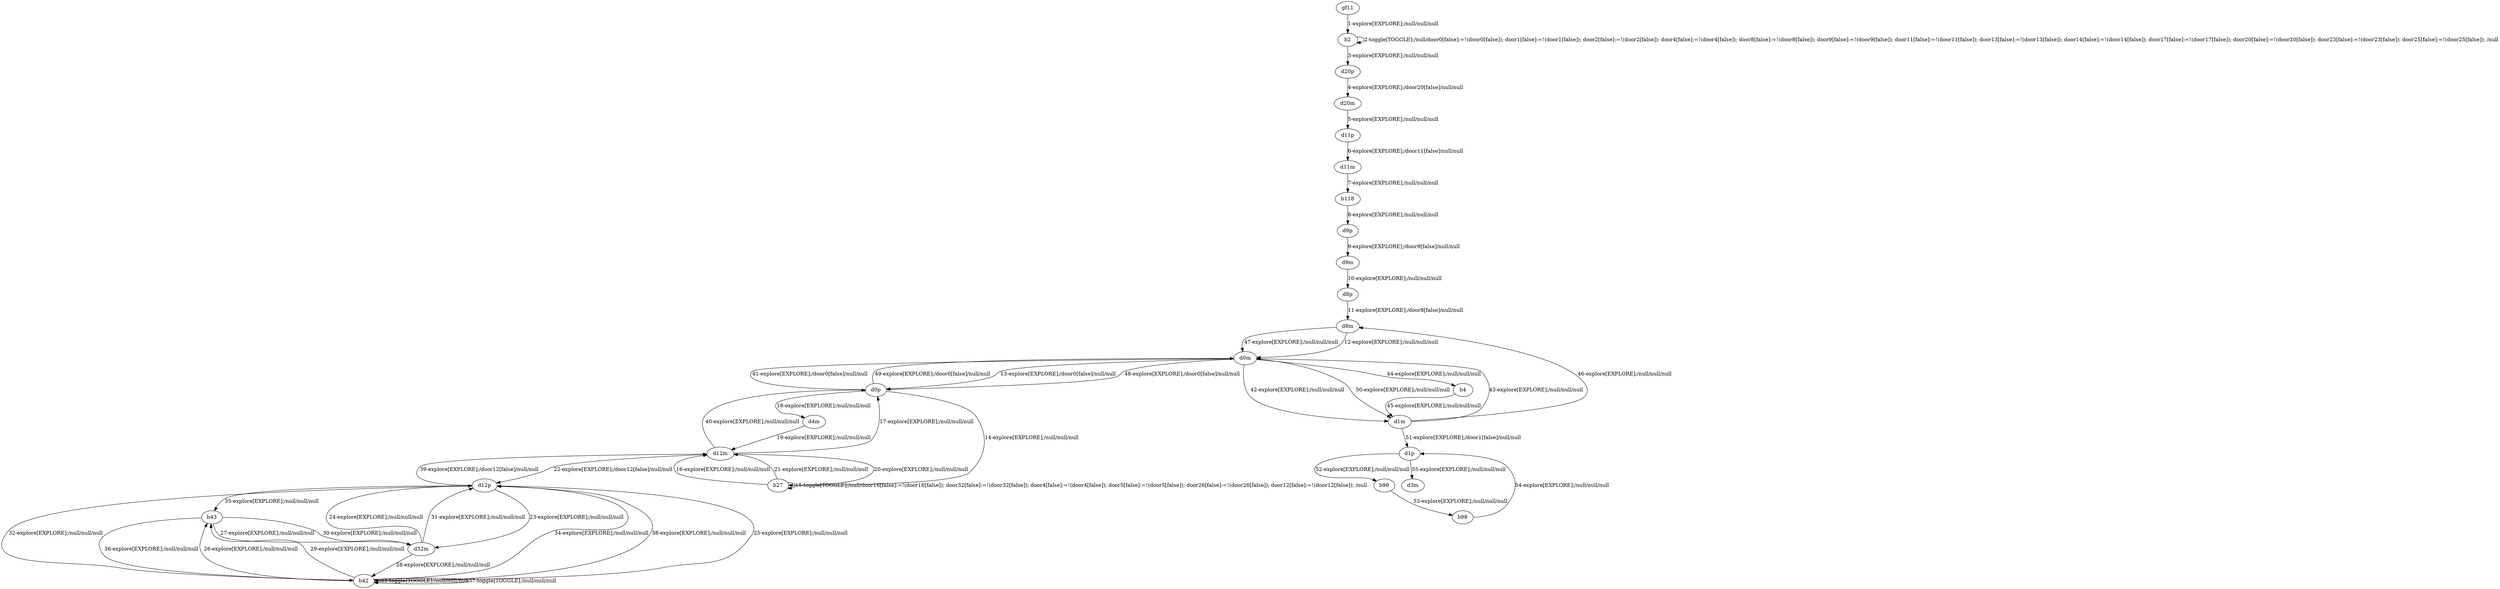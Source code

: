 # Total number of goals covered by this test: 3
# d32m --> b42
# d12p --> b43
# b43 --> d32m

digraph g {
"gf11" -> "b2" [label = "1-explore[EXPLORE];/null/null/null"];
"b2" -> "b2" [label = "2-toggle[TOGGLE];/null/door0[false]:=!(door0[false]); door1[false]:=!(door1[false]); door2[false]:=!(door2[false]); door4[false]:=!(door4[false]); door8[false]:=!(door8[false]); door9[false]:=!(door9[false]); door11[false]:=!(door11[false]); door13[false]:=!(door13[false]); door14[false]:=!(door14[false]); door17[false]:=!(door17[false]); door20[false]:=!(door20[false]); door23[false]:=!(door23[false]); door25[false]:=!(door25[false]); /null"];
"b2" -> "d20p" [label = "3-explore[EXPLORE];/null/null/null"];
"d20p" -> "d20m" [label = "4-explore[EXPLORE];/door20[false]/null/null"];
"d20m" -> "d11p" [label = "5-explore[EXPLORE];/null/null/null"];
"d11p" -> "d11m" [label = "6-explore[EXPLORE];/door11[false]/null/null"];
"d11m" -> "b118" [label = "7-explore[EXPLORE];/null/null/null"];
"b118" -> "d9p" [label = "8-explore[EXPLORE];/null/null/null"];
"d9p" -> "d9m" [label = "9-explore[EXPLORE];/door9[false]/null/null"];
"d9m" -> "d8p" [label = "10-explore[EXPLORE];/null/null/null"];
"d8p" -> "d8m" [label = "11-explore[EXPLORE];/door8[false]/null/null"];
"d8m" -> "d0m" [label = "12-explore[EXPLORE];/null/null/null"];
"d0m" -> "d0p" [label = "13-explore[EXPLORE];/door0[false]/null/null"];
"d0p" -> "b27" [label = "14-explore[EXPLORE];/null/null/null"];
"b27" -> "b27" [label = "15-toggle[TOGGLE];/null/door16[false]:=!(door16[false]); door32[false]:=!(door32[false]); door4[false]:=!(door4[false]); door5[false]:=!(door5[false]); door26[false]:=!(door26[false]); door12[false]:=!(door12[false]); /null"];
"b27" -> "d12m" [label = "16-explore[EXPLORE];/null/null/null"];
"d12m" -> "d0p" [label = "17-explore[EXPLORE];/null/null/null"];
"d0p" -> "d4m" [label = "18-explore[EXPLORE];/null/null/null"];
"d4m" -> "d12m" [label = "19-explore[EXPLORE];/null/null/null"];
"d12m" -> "b27" [label = "20-explore[EXPLORE];/null/null/null"];
"b27" -> "d12m" [label = "21-explore[EXPLORE];/null/null/null"];
"d12m" -> "d12p" [label = "22-explore[EXPLORE];/door12[false]/null/null"];
"d12p" -> "d32m" [label = "23-explore[EXPLORE];/null/null/null"];
"d32m" -> "d12p" [label = "24-explore[EXPLORE];/null/null/null"];
"d12p" -> "b42" [label = "25-explore[EXPLORE];/null/null/null"];
"b42" -> "b43" [label = "26-explore[EXPLORE];/null/null/null"];
"b43" -> "d32m" [label = "27-explore[EXPLORE];/null/null/null"];
"d32m" -> "b42" [label = "28-explore[EXPLORE];/null/null/null"];
"b42" -> "b43" [label = "29-explore[EXPLORE];/null/null/null"];
"b43" -> "d32m" [label = "30-explore[EXPLORE];/null/null/null"];
"d32m" -> "d12p" [label = "31-explore[EXPLORE];/null/null/null"];
"d12p" -> "b42" [label = "32-explore[EXPLORE];/null/null/null"];
"b42" -> "b42" [label = "33-toggle[TOGGLE];/null/null/null"];
"b42" -> "d12p" [label = "34-explore[EXPLORE];/null/null/null"];
"d12p" -> "b43" [label = "35-explore[EXPLORE];/null/null/null"];
"b43" -> "b42" [label = "36-explore[EXPLORE];/null/null/null"];
"b42" -> "b42" [label = "37-toggle[TOGGLE];/null/null/null"];
"b42" -> "d12p" [label = "38-explore[EXPLORE];/null/null/null"];
"d12p" -> "d12m" [label = "39-explore[EXPLORE];/door12[false]/null/null"];
"d12m" -> "d0p" [label = "40-explore[EXPLORE];/null/null/null"];
"d0p" -> "d0m" [label = "41-explore[EXPLORE];/door0[false]/null/null"];
"d0m" -> "d1m" [label = "42-explore[EXPLORE];/null/null/null"];
"d1m" -> "d0m" [label = "43-explore[EXPLORE];/null/null/null"];
"d0m" -> "b4" [label = "44-explore[EXPLORE];/null/null/null"];
"b4" -> "d1m" [label = "45-explore[EXPLORE];/null/null/null"];
"d1m" -> "d8m" [label = "46-explore[EXPLORE];/null/null/null"];
"d8m" -> "d0m" [label = "47-explore[EXPLORE];/null/null/null"];
"d0m" -> "d0p" [label = "48-explore[EXPLORE];/door0[false]/null/null"];
"d0p" -> "d0m" [label = "49-explore[EXPLORE];/door0[false]/null/null"];
"d0m" -> "d1m" [label = "50-explore[EXPLORE];/null/null/null"];
"d1m" -> "d1p" [label = "51-explore[EXPLORE];/door1[false]/null/null"];
"d1p" -> "b99" [label = "52-explore[EXPLORE];/null/null/null"];
"b99" -> "b98" [label = "53-explore[EXPLORE];/null/null/null"];
"b98" -> "d1p" [label = "54-explore[EXPLORE];/null/null/null"];
"d1p" -> "d3m" [label = "55-explore[EXPLORE];/null/null/null"];
}